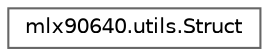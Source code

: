 digraph "Graphical Class Hierarchy"
{
 // LATEX_PDF_SIZE
  bgcolor="transparent";
  edge [fontname=Helvetica,fontsize=10,labelfontname=Helvetica,labelfontsize=10];
  node [fontname=Helvetica,fontsize=10,shape=box,height=0.2,width=0.4];
  rankdir="LR";
  Node0 [label="mlx90640.utils.Struct",height=0.2,width=0.4,color="grey40", fillcolor="white", style="filled",URL="$classmlx90640_1_1utils_1_1_struct.html",tooltip=" "];
}
